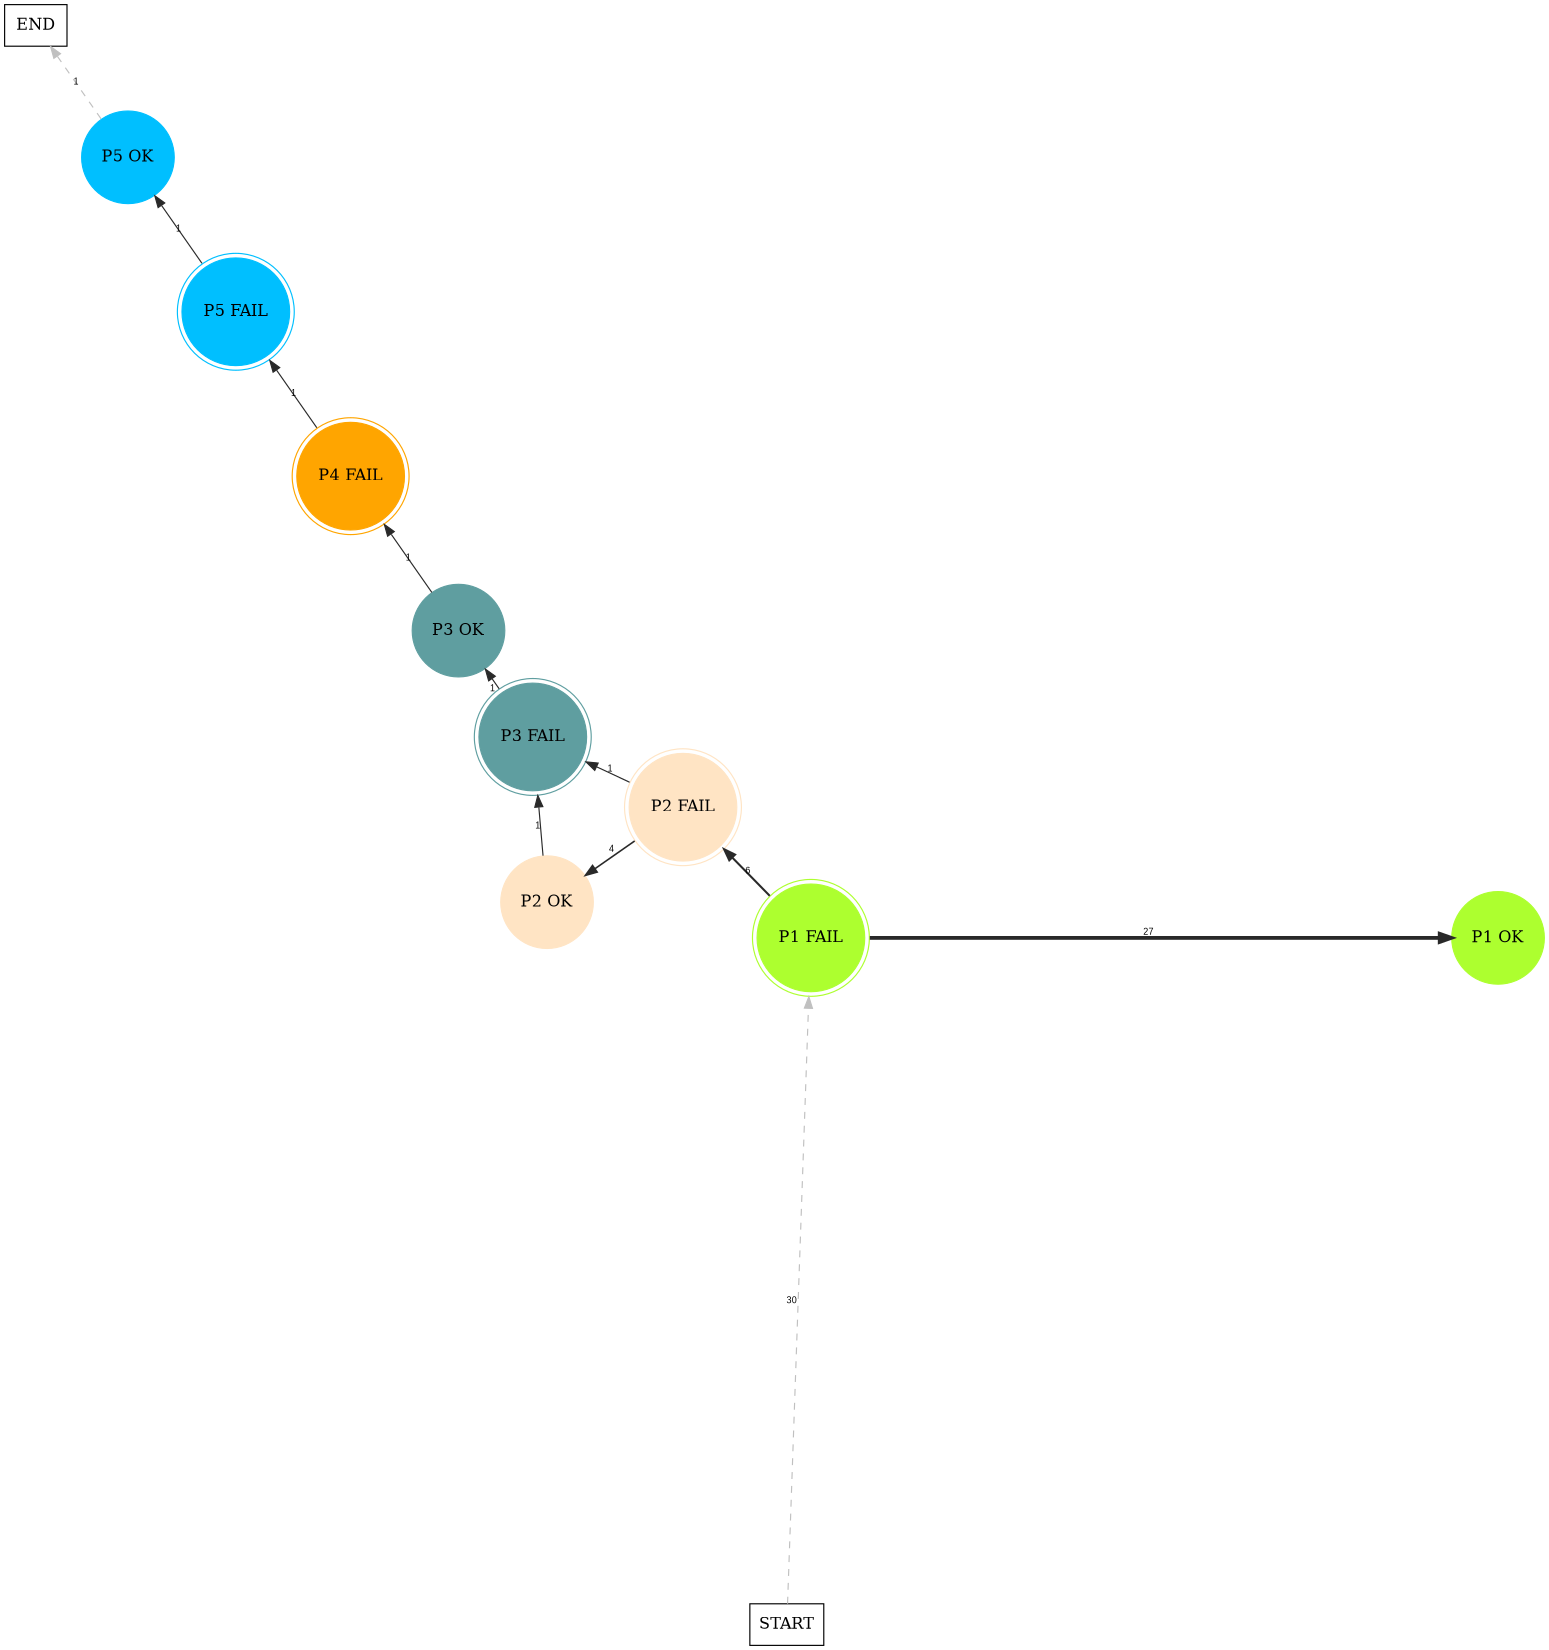 digraph graphname {
	dpi = 150
	size="16,11!";
	margin = 0;
layout=circo;
"P1 FAIL" [shape=circle, color=greenyellow, peripheries=2, style=filled]"P1 OK" [shape=circle, color=greenyellow, style=filled]"P2 FAIL" [shape=circle, color=bisque, peripheries=2, style=filled]"P2 OK" [shape=circle, color=bisque, style=filled]"P3 FAIL" [shape=circle, color=cadetblue, peripheries=2, style=filled]"P3 OK" [shape=circle, color=cadetblue, style=filled]"P4 FAIL" [shape=circle, color=orange, peripheries=2, style=filled]"P5 FAIL" [shape=circle, color=deepskyblue, peripheries=2, style=filled]"P5 OK" [shape=circle, color=deepskyblue, style=filled]"START" [shape=box, fillcolor=white, style=filled, color=black]"END" [shape=box, fillcolor=white, style=filled, color=black]"P1 FAIL" -> "P1 OK" [ color=grey16 penwidth = "3.295836866004329"label ="27" labelfloat=false fontname="Arial" fontsize=8]
"P1 FAIL" -> "P2 FAIL" [ color=grey16 penwidth = "1.791759469228055"label ="6" labelfloat=false fontname="Arial" fontsize=8]
"P2 FAIL" -> "P2 OK" [ color=grey16 penwidth = "1.3862943611198906"label ="4" labelfloat=false fontname="Arial" fontsize=8]
"P2 FAIL" -> "P3 FAIL" [ color=grey16 penwidth = "1"label ="1" labelfloat=false fontname="Arial" fontsize=8]
"P2 OK" -> "P3 FAIL" [ color=grey16 penwidth = "1"label ="1" labelfloat=false fontname="Arial" fontsize=8]
"P3 FAIL" -> "P3 OK" [ color=grey16 penwidth = "1"label ="1" labelfloat=false fontname="Arial" fontsize=8]
"P3 OK" -> "P4 FAIL" [ color=grey16 penwidth = "1"label ="1" labelfloat=false fontname="Arial" fontsize=8]
"P4 FAIL" -> "P5 FAIL" [ color=grey16 penwidth = "1"label ="1" labelfloat=false fontname="Arial" fontsize=8]
"P5 FAIL" -> "P5 OK" [ color=grey16 penwidth = "1"label ="1" labelfloat=false fontname="Arial" fontsize=8]
"P5 OK" -> "END" [ style = dashed color=grey label ="1" labelfloat=false fontname="Arial" fontsize=8]
"START" -> "P1 FAIL" [ style = dashed color=grey label ="30" labelfloat=false fontname="Arial" fontsize=8]
}